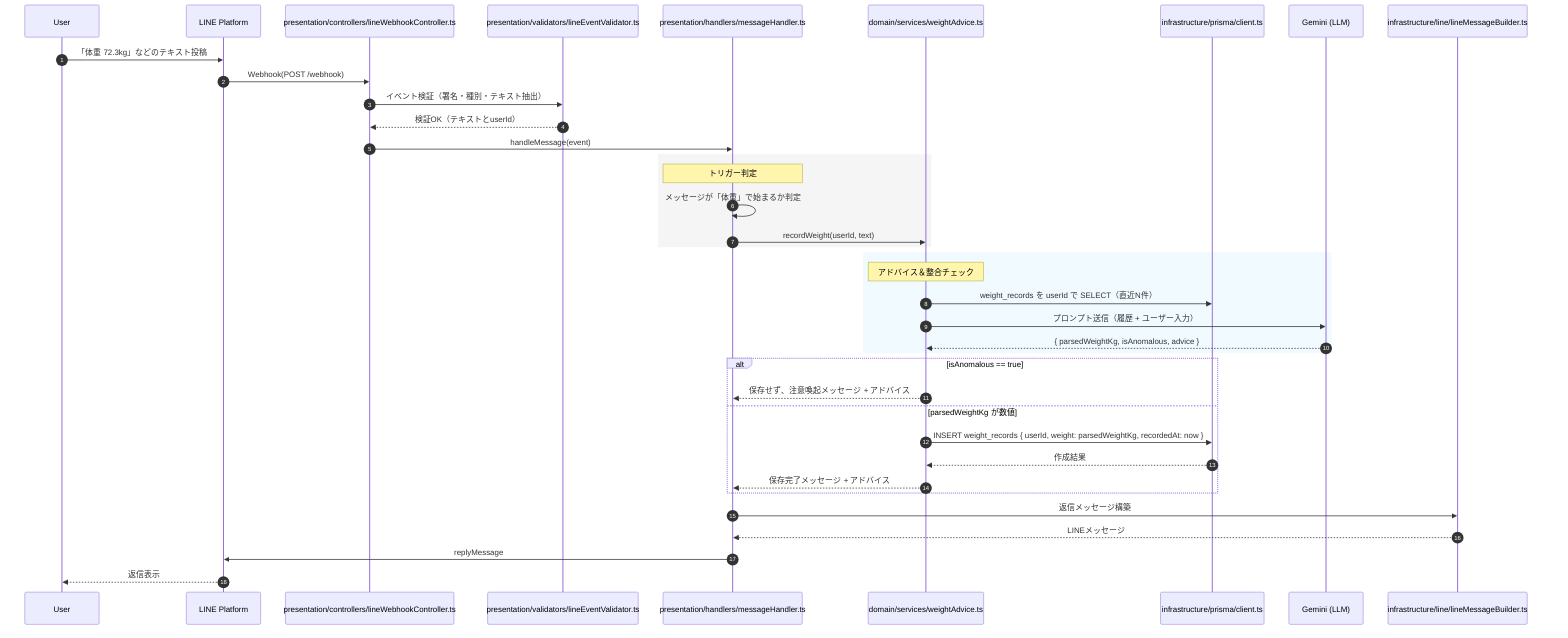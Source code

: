 sequenceDiagram
    autonumber
    participant U as User
    participant L as LINE Platform
    participant C as presentation/controllers/lineWebhookController.ts
    participant V as presentation/validators/lineEventValidator.ts
    participant H as presentation/handlers/messageHandler.ts
    participant S as domain/services/weightAdvice.ts
    participant P as infrastructure/prisma/client.ts
    participant G as Gemini (LLM)
    participant B as infrastructure/line/lineMessageBuilder.ts

    U->>L: 「体重 72.3kg」などのテキスト投稿
    L->>C: Webhook(POST /webhook)
    C->>V: イベント検証（署名・種別・テキスト抽出）
    V-->>C: 検証OK（テキストとuserId）
    C->>H: handleMessage(event)

    rect rgb(245,245,245)
        Note over H: トリガー判定
        H->>H: メッセージが「体重」で始まるか判定
        H->>S: recordWeight(userId, text)
    end

    rect rgb(240,250,255)
        Note over S: アドバイス＆整合チェック
        S->>P: weight_records を userId で SELECT（直近N件）
        S->>G: プロンプト送信（履歴 + ユーザー入力）
        G-->>S: { parsedWeightKg, isAnomalous, advice }
    end

    alt isAnomalous == true
        S-->>H: 保存せず、注意喚起メッセージ + アドバイス
    else parsedWeightKg が数値
        S->>P: INSERT weight_records { userId, weight: parsedWeightKg, recordedAt: now }
        P-->>S: 作成結果
        S-->>H: 保存完了メッセージ + アドバイス
    end

    H->>B: 返信メッセージ構築
    B-->>H: LINEメッセージ
    H->>L: replyMessage
    L-->>U: 返信表示

    %% 備考
    %% - 体重が異常値の場合（例: 前回から±10kgなど）: LLMが isAnomalous=true と判断
    %% - isAnomalous=true のときは DB を更新しない
    %% - advice は履歴の傾向（増減・頻度）を含める